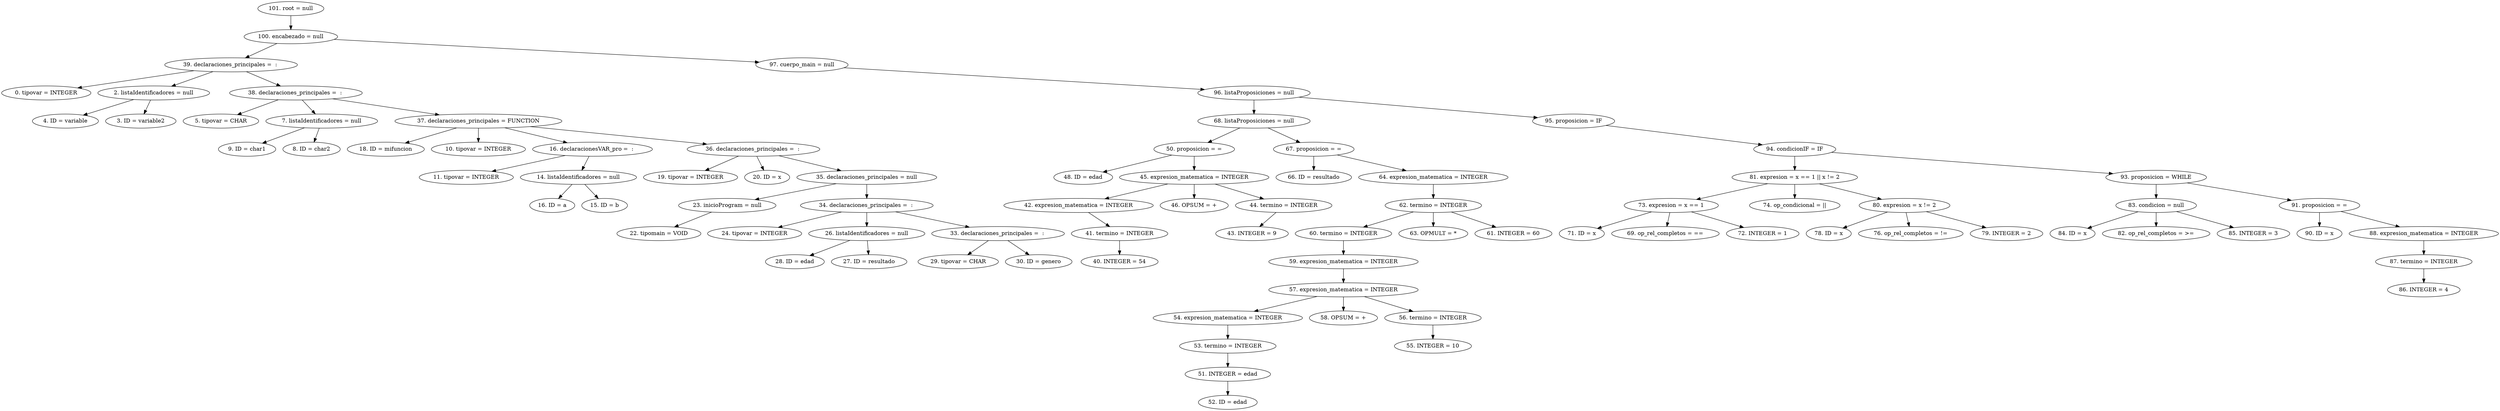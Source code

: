 digraph G {
"101. root = null"->"100. encabezado = null"
"100. encabezado = null"->"39. declaraciones_principales =  : "
"39. declaraciones_principales =  : "->"0. tipovar = INTEGER"
"39. declaraciones_principales =  : "->"2. listaIdentificadores = null"
"2. listaIdentificadores = null"->"4. ID = variable"
"2. listaIdentificadores = null"->"3. ID = variable2"
"39. declaraciones_principales =  : "->"38. declaraciones_principales =  : "
"38. declaraciones_principales =  : "->"5. tipovar = CHAR"
"38. declaraciones_principales =  : "->"7. listaIdentificadores = null"
"7. listaIdentificadores = null"->"9. ID = char1"
"7. listaIdentificadores = null"->"8. ID = char2"
"38. declaraciones_principales =  : "->"37. declaraciones_principales = FUNCTION"
"37. declaraciones_principales = FUNCTION"->"18. ID = mifuncion"
"37. declaraciones_principales = FUNCTION"->"10. tipovar = INTEGER"
"37. declaraciones_principales = FUNCTION"->"16. declaracionesVAR_pro =  : "
"16. declaracionesVAR_pro =  : "->"11. tipovar = INTEGER"
"16. declaracionesVAR_pro =  : "->"14. listaIdentificadores = null"
"14. listaIdentificadores = null"->"16. ID = a"
"14. listaIdentificadores = null"->"15. ID = b"
"37. declaraciones_principales = FUNCTION"->"36. declaraciones_principales =  : "
"36. declaraciones_principales =  : "->"19. tipovar = INTEGER"
"36. declaraciones_principales =  : "->"20. ID = x"
"36. declaraciones_principales =  : "->"35. declaraciones_principales = null"
"35. declaraciones_principales = null"->"23. inicioProgram = null"
"23. inicioProgram = null"->"22. tipomain = VOID"
"35. declaraciones_principales = null"->"34. declaraciones_principales =  : "
"34. declaraciones_principales =  : "->"24. tipovar = INTEGER"
"34. declaraciones_principales =  : "->"26. listaIdentificadores = null"
"26. listaIdentificadores = null"->"28. ID = edad"
"26. listaIdentificadores = null"->"27. ID = resultado"
"34. declaraciones_principales =  : "->"33. declaraciones_principales =  : "
"33. declaraciones_principales =  : "->"29. tipovar = CHAR"
"33. declaraciones_principales =  : "->"30. ID = genero"
"100. encabezado = null"->"97. cuerpo_main = null"
"97. cuerpo_main = null"->"96. listaProposiciones = null"
"96. listaProposiciones = null"->"68. listaProposiciones = null"
"68. listaProposiciones = null"->"50. proposicion = ="
"50. proposicion = ="->"48. ID = edad"
"50. proposicion = ="->"45. expresion_matematica = INTEGER"
"45. expresion_matematica = INTEGER"->"42. expresion_matematica = INTEGER"
"42. expresion_matematica = INTEGER"->"41. termino = INTEGER"
"41. termino = INTEGER"->"40. INTEGER = 54"
"45. expresion_matematica = INTEGER"->"46. OPSUM = +"
"45. expresion_matematica = INTEGER"->"44. termino = INTEGER"
"44. termino = INTEGER"->"43. INTEGER = 9"
"68. listaProposiciones = null"->"67. proposicion = ="
"67. proposicion = ="->"66. ID = resultado"
"67. proposicion = ="->"64. expresion_matematica = INTEGER"
"64. expresion_matematica = INTEGER"->"62. termino = INTEGER"
"62. termino = INTEGER"->"60. termino = INTEGER"
"60. termino = INTEGER"->"59. expresion_matematica = INTEGER"
"59. expresion_matematica = INTEGER"->"57. expresion_matematica = INTEGER"
"57. expresion_matematica = INTEGER"->"54. expresion_matematica = INTEGER"
"54. expresion_matematica = INTEGER"->"53. termino = INTEGER"
"53. termino = INTEGER"->"51. INTEGER = edad"
"51. INTEGER = edad"->"52. ID = edad"
"57. expresion_matematica = INTEGER"->"58. OPSUM = +"
"57. expresion_matematica = INTEGER"->"56. termino = INTEGER"
"56. termino = INTEGER"->"55. INTEGER = 10"
"62. termino = INTEGER"->"63. OPMULT = *"
"62. termino = INTEGER"->"61. INTEGER = 60"
"96. listaProposiciones = null"->"95. proposicion = IF"
"95. proposicion = IF"->"94. condicionIF = IF"
"94. condicionIF = IF"->"81. expresion = x == 1 || x != 2"
"81. expresion = x == 1 || x != 2"->"73. expresion = x == 1"
"73. expresion = x == 1"->"71. ID = x"
"73. expresion = x == 1"->"69. op_rel_completos = =="
"73. expresion = x == 1"->"72. INTEGER = 1"
"81. expresion = x == 1 || x != 2"->"74. op_condicional = ||"
"81. expresion = x == 1 || x != 2"->"80. expresion = x != 2"
"80. expresion = x != 2"->"78. ID = x"
"80. expresion = x != 2"->"76. op_rel_completos = !="
"80. expresion = x != 2"->"79. INTEGER = 2"
"94. condicionIF = IF"->"93. proposicion = WHILE"
"93. proposicion = WHILE"->"83. condicion = null"
"83. condicion = null"->"84. ID = x"
"83. condicion = null"->"82. op_rel_completos = >="
"83. condicion = null"->"85. INTEGER = 3"
"93. proposicion = WHILE"->"91. proposicion = ="
"91. proposicion = ="->"90. ID = x"
"91. proposicion = ="->"88. expresion_matematica = INTEGER"
"88. expresion_matematica = INTEGER"->"87. termino = INTEGER"
"87. termino = INTEGER"->"86. INTEGER = 4"


}
